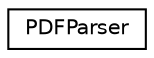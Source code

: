 digraph "类继承关系图"
{
  edge [fontname="Helvetica",fontsize="10",labelfontname="Helvetica",labelfontsize="10"];
  node [fontname="Helvetica",fontsize="10",shape=record];
  rankdir="LR";
  Node0 [label="PDFParser",height=0.2,width=0.4,color="black", fillcolor="white", style="filled",URL="$class_p_d_f_parser.html"];
}
